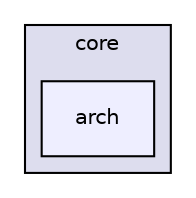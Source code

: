 digraph "C:/github/FBXpythonSDK201701/FBXpythonSDK201701/2017.1/include/fbxsdk/core/arch" {
  compound=true
  node [ fontsize="10", fontname="Helvetica"];
  edge [ labelfontsize="10", labelfontname="Helvetica"];
  subgraph clusterdir_dc5f68bdde303aff54e2a4c8ef8e1df0 {
    graph [ bgcolor="#ddddee", pencolor="black", label="core" fontname="Helvetica", fontsize="10", URL="dir_dc5f68bdde303aff54e2a4c8ef8e1df0.html"]
  dir_88ebc2f02f349197161f4426abffc9fe [shape=box, label="arch", style="filled", fillcolor="#eeeeff", pencolor="black", URL="dir_88ebc2f02f349197161f4426abffc9fe.html"];
  }
}
